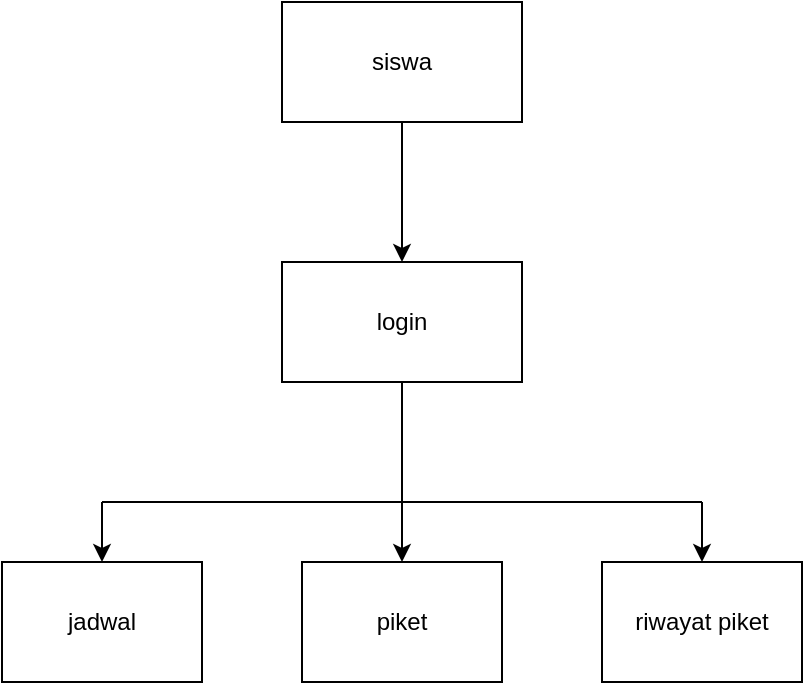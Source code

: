 <mxfile version="24.7.8">
  <diagram name="Page-1" id="P20pNeP_9Q_fAg8tCinQ">
    <mxGraphModel dx="534" dy="322" grid="1" gridSize="10" guides="1" tooltips="1" connect="1" arrows="1" fold="1" page="1" pageScale="1" pageWidth="850" pageHeight="1100" math="0" shadow="0">
      <root>
        <mxCell id="0" />
        <mxCell id="1" parent="0" />
        <mxCell id="8X7aHwbzBwAESm5Y9fDb-1" value="" style="rounded=0;whiteSpace=wrap;html=1;" vertex="1" parent="1">
          <mxGeometry x="390" y="90" width="120" height="60" as="geometry" />
        </mxCell>
        <mxCell id="8X7aHwbzBwAESm5Y9fDb-2" value="siswa" style="text;html=1;align=center;verticalAlign=middle;whiteSpace=wrap;rounded=0;" vertex="1" parent="1">
          <mxGeometry x="420" y="105" width="60" height="30" as="geometry" />
        </mxCell>
        <mxCell id="8X7aHwbzBwAESm5Y9fDb-3" value="" style="endArrow=classic;html=1;rounded=0;exitX=0.5;exitY=1;exitDx=0;exitDy=0;" edge="1" parent="1" source="8X7aHwbzBwAESm5Y9fDb-1" target="8X7aHwbzBwAESm5Y9fDb-4">
          <mxGeometry width="50" height="50" relative="1" as="geometry">
            <mxPoint x="400" y="350" as="sourcePoint" />
            <mxPoint x="450" y="230" as="targetPoint" />
          </mxGeometry>
        </mxCell>
        <mxCell id="8X7aHwbzBwAESm5Y9fDb-4" value="" style="rounded=0;whiteSpace=wrap;html=1;" vertex="1" parent="1">
          <mxGeometry x="390" y="220" width="120" height="60" as="geometry" />
        </mxCell>
        <mxCell id="8X7aHwbzBwAESm5Y9fDb-5" value="login" style="text;html=1;align=center;verticalAlign=middle;whiteSpace=wrap;rounded=0;" vertex="1" parent="1">
          <mxGeometry x="420" y="235" width="60" height="30" as="geometry" />
        </mxCell>
        <mxCell id="8X7aHwbzBwAESm5Y9fDb-6" value="" style="endArrow=none;html=1;rounded=0;entryX=0.5;entryY=1;entryDx=0;entryDy=0;" edge="1" parent="1" target="8X7aHwbzBwAESm5Y9fDb-4">
          <mxGeometry width="50" height="50" relative="1" as="geometry">
            <mxPoint x="450" y="340" as="sourcePoint" />
            <mxPoint x="450" y="300" as="targetPoint" />
          </mxGeometry>
        </mxCell>
        <mxCell id="8X7aHwbzBwAESm5Y9fDb-8" value="" style="endArrow=none;html=1;rounded=0;" edge="1" parent="1">
          <mxGeometry width="50" height="50" relative="1" as="geometry">
            <mxPoint x="300" y="340" as="sourcePoint" />
            <mxPoint x="600" y="340" as="targetPoint" />
            <Array as="points">
              <mxPoint x="450" y="340" />
            </Array>
          </mxGeometry>
        </mxCell>
        <mxCell id="8X7aHwbzBwAESm5Y9fDb-9" value="" style="endArrow=classic;html=1;rounded=0;" edge="1" parent="1">
          <mxGeometry width="50" height="50" relative="1" as="geometry">
            <mxPoint x="300" y="340" as="sourcePoint" />
            <mxPoint x="300" y="370" as="targetPoint" />
          </mxGeometry>
        </mxCell>
        <mxCell id="8X7aHwbzBwAESm5Y9fDb-10" value="" style="rounded=0;whiteSpace=wrap;html=1;" vertex="1" parent="1">
          <mxGeometry x="250" y="370" width="100" height="60" as="geometry" />
        </mxCell>
        <mxCell id="8X7aHwbzBwAESm5Y9fDb-11" value="jadwal" style="text;html=1;align=center;verticalAlign=middle;whiteSpace=wrap;rounded=0;" vertex="1" parent="1">
          <mxGeometry x="270" y="385" width="60" height="30" as="geometry" />
        </mxCell>
        <mxCell id="8X7aHwbzBwAESm5Y9fDb-12" value="" style="endArrow=classic;html=1;rounded=0;" edge="1" parent="1">
          <mxGeometry width="50" height="50" relative="1" as="geometry">
            <mxPoint x="450" y="340" as="sourcePoint" />
            <mxPoint x="450" y="370" as="targetPoint" />
          </mxGeometry>
        </mxCell>
        <mxCell id="8X7aHwbzBwAESm5Y9fDb-15" value="" style="endArrow=classic;html=1;rounded=0;entryX=0.5;entryY=0;entryDx=0;entryDy=0;" edge="1" parent="1">
          <mxGeometry width="50" height="50" relative="1" as="geometry">
            <mxPoint x="600" y="340" as="sourcePoint" />
            <mxPoint x="600" y="370" as="targetPoint" />
          </mxGeometry>
        </mxCell>
        <mxCell id="8X7aHwbzBwAESm5Y9fDb-16" value="piket" style="rounded=0;whiteSpace=wrap;html=1;" vertex="1" parent="1">
          <mxGeometry x="400" y="370" width="100" height="60" as="geometry" />
        </mxCell>
        <mxCell id="8X7aHwbzBwAESm5Y9fDb-17" value="riwayat piket" style="rounded=0;whiteSpace=wrap;html=1;" vertex="1" parent="1">
          <mxGeometry x="550" y="370" width="100" height="60" as="geometry" />
        </mxCell>
      </root>
    </mxGraphModel>
  </diagram>
</mxfile>
